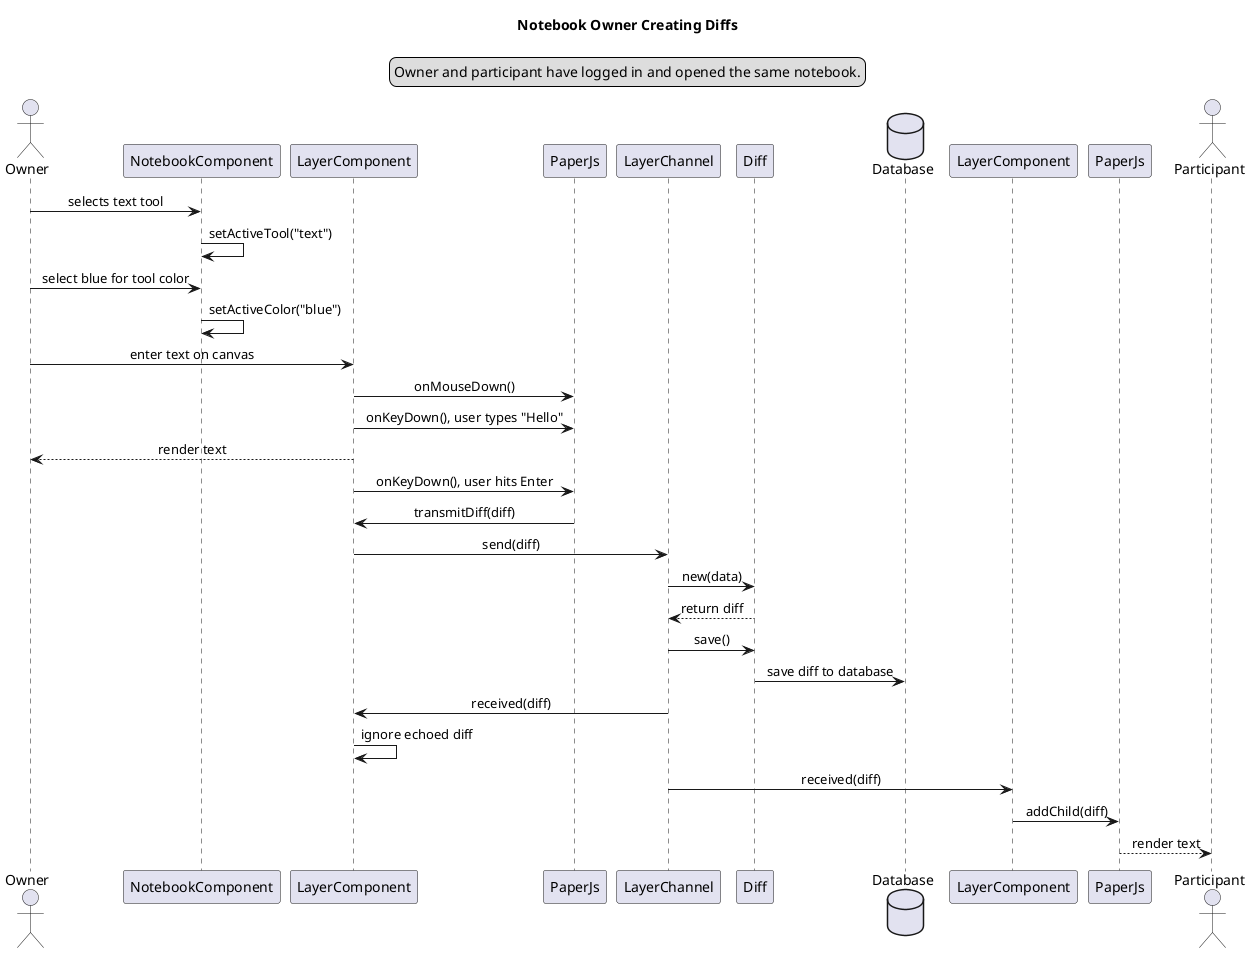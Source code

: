 @startuml Notebook Owner Creating Diffs
title Notebook Owner Creating Diffs
skinparam sequenceMessageAlign center
legend top
Owner and participant have logged in and opened the same notebook.
endlegend

actor Owner as owner
participant NotebookComponent as nc
participant LayerComponent as olc
participant PaperJs as opjs
participant LayerChannel as lch
participant Diff as d
database Database as db
participant LayerComponent as plc
participant PaperJs as ppjs
actor Participant as partic


owner -> nc : selects text tool
nc -> nc : setActiveTool("text")
owner -> nc : select blue for tool color
nc -> nc : setActiveColor("blue")
owner -> olc : enter text on canvas

olc -> opjs : onMouseDown()
olc -> opjs : onKeyDown(), user types "Hello"
olc --> owner : render text
olc -> opjs : onKeyDown(), user hits Enter
opjs -> olc : transmitDiff(diff)

olc -> lch : send(diff)
lch -> d : new(data)
d --> lch : return diff
lch -> d : save()
d -> db : save diff to database

lch -> olc : received(diff)
olc -> olc : ignore echoed diff

lch -> plc : received(diff)
plc -> ppjs : addChild(diff)
ppjs --> partic : render text
@enduml